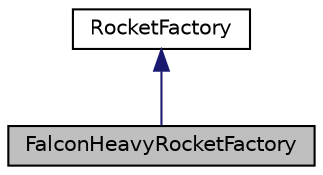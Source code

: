digraph "FalconHeavyRocketFactory"
{
 // LATEX_PDF_SIZE
  edge [fontname="Helvetica",fontsize="10",labelfontname="Helvetica",labelfontsize="10"];
  node [fontname="Helvetica",fontsize="10",shape=record];
  Node1 [label="FalconHeavyRocketFactory",height=0.2,width=0.4,color="black", fillcolor="grey75", style="filled", fontcolor="black",tooltip="FalconHeavyRocketFactory Class."];
  Node2 -> Node1 [dir="back",color="midnightblue",fontsize="10",style="solid",fontname="Helvetica"];
  Node2 [label="RocketFactory",height=0.2,width=0.4,color="black", fillcolor="white", style="filled",URL="$classRocketFactory.html",tooltip="RocketFactory Class."];
}
